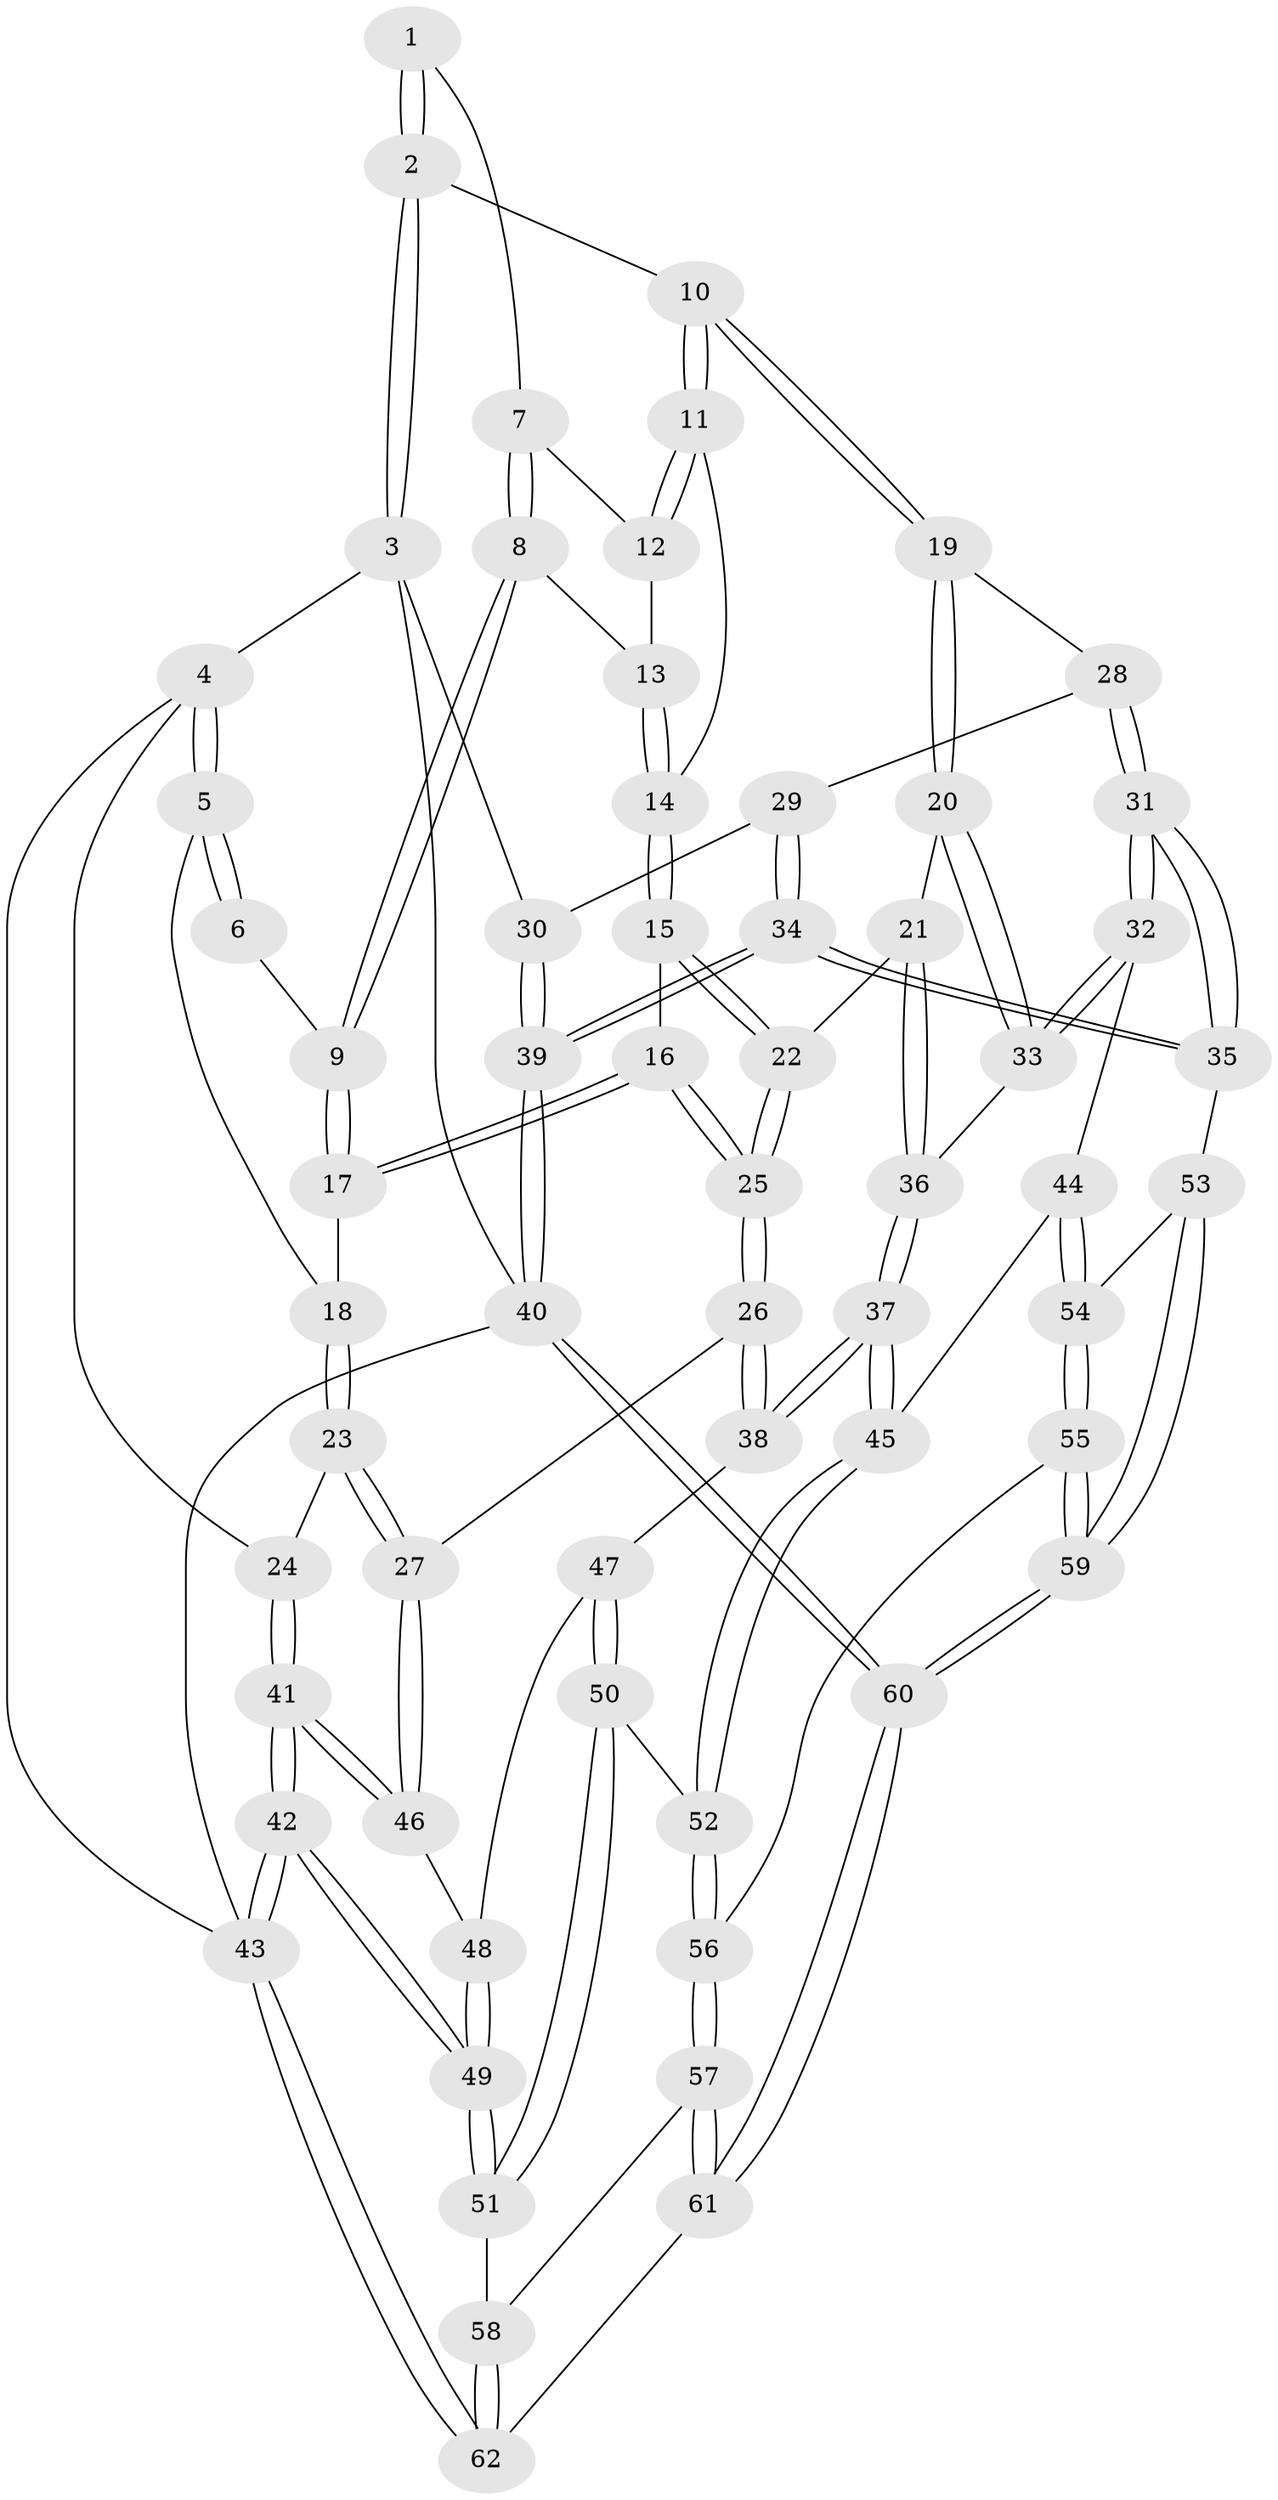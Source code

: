 // Generated by graph-tools (version 1.1) at 2025/01/03/09/25 05:01:59]
// undirected, 62 vertices, 152 edges
graph export_dot {
graph [start="1"]
  node [color=gray90,style=filled];
  1 [pos="+0.543224084538183+0"];
  2 [pos="+0.7028968393831475+0"];
  3 [pos="+1+0"];
  4 [pos="+0+0"];
  5 [pos="+0+0"];
  6 [pos="+0.3679475119211626+0"];
  7 [pos="+0.5232077495429488+0"];
  8 [pos="+0.4471460674793633+0.10854859358108745"];
  9 [pos="+0.3837164888348346+0.1232951825418441"];
  10 [pos="+0.7082193389001391+0.16667170812023696"];
  11 [pos="+0.6343902663551899+0.1578589065232394"];
  12 [pos="+0.5590274574611361+0.07049835027668745"];
  13 [pos="+0.4809977621816661+0.13217270139382528"];
  14 [pos="+0.5215378617334654+0.17748490277010218"];
  15 [pos="+0.49803291145977624+0.24127030555431356"];
  16 [pos="+0.3185400799705034+0.196054431877191"];
  17 [pos="+0.31526634624555616+0.1620563580088536"];
  18 [pos="+0.13837170385588723+0.007685343575014082"];
  19 [pos="+0.7122902517104825+0.17233492958576083"];
  20 [pos="+0.6678078327855963+0.24685398215731247"];
  21 [pos="+0.5174581274701826+0.30911826363425937"];
  22 [pos="+0.5032708752015697+0.28590505415759715"];
  23 [pos="+0.157891552118089+0.3563044770614934"];
  24 [pos="+0+0.03146316329459924"];
  25 [pos="+0.300673613773971+0.3003483560913581"];
  26 [pos="+0.3004293381852996+0.30088667654798473"];
  27 [pos="+0.1592042813646352+0.3582820604886101"];
  28 [pos="+0.7438950912198954+0.18433758991752522"];
  29 [pos="+0.8235297036861339+0.1886062141853201"];
  30 [pos="+1+0"];
  31 [pos="+0.7890126825762054+0.4964199111166499"];
  32 [pos="+0.7602271262557615+0.49126178651024555"];
  33 [pos="+0.6602213108390605+0.34097381460502246"];
  34 [pos="+1+0.5102785337959833"];
  35 [pos="+0.9202066276708761+0.5562581820049088"];
  36 [pos="+0.5196491668448671+0.3869905649624773"];
  37 [pos="+0.5029738914112045+0.4358870165236628"];
  38 [pos="+0.3822045703513647+0.41277593935507767"];
  39 [pos="+1+0.5102296741008149"];
  40 [pos="+1+1"];
  41 [pos="+0+0.8166005343199296"];
  42 [pos="+0+0.8245123482142416"];
  43 [pos="+0+1"];
  44 [pos="+0.5577637173266965+0.5247031575979401"];
  45 [pos="+0.5499920244703401+0.5250643417881908"];
  46 [pos="+0.1529007215614269+0.3757508240502483"];
  47 [pos="+0.32691370041762197+0.4917492693128124"];
  48 [pos="+0.3047161542473224+0.49488369944337096"];
  49 [pos="+0+0.8058155321954338"];
  50 [pos="+0.36872798635586407+0.5769891984051777"];
  51 [pos="+0+0.8041851492076755"];
  52 [pos="+0.493877877782641+0.6234824536980591"];
  53 [pos="+0.880024737768047+0.6169614244406505"];
  54 [pos="+0.713146731004901+0.713973631266826"];
  55 [pos="+0.6647630172147748+0.7553944248368428"];
  56 [pos="+0.49056759508097103+0.7513657600588931"];
  57 [pos="+0.47091723489965936+0.7775591263824166"];
  58 [pos="+0.3483373533451127+0.8091566466191285"];
  59 [pos="+0.825449630269255+1"];
  60 [pos="+0.8348562014866232+1"];
  61 [pos="+0.628662529354807+1"];
  62 [pos="+0.4314733714241078+1"];
  1 -- 2;
  1 -- 2;
  1 -- 7;
  2 -- 3;
  2 -- 3;
  2 -- 10;
  3 -- 4;
  3 -- 30;
  3 -- 40;
  4 -- 5;
  4 -- 5;
  4 -- 24;
  4 -- 43;
  5 -- 6;
  5 -- 6;
  5 -- 18;
  6 -- 9;
  7 -- 8;
  7 -- 8;
  7 -- 12;
  8 -- 9;
  8 -- 9;
  8 -- 13;
  9 -- 17;
  9 -- 17;
  10 -- 11;
  10 -- 11;
  10 -- 19;
  10 -- 19;
  11 -- 12;
  11 -- 12;
  11 -- 14;
  12 -- 13;
  13 -- 14;
  13 -- 14;
  14 -- 15;
  14 -- 15;
  15 -- 16;
  15 -- 22;
  15 -- 22;
  16 -- 17;
  16 -- 17;
  16 -- 25;
  16 -- 25;
  17 -- 18;
  18 -- 23;
  18 -- 23;
  19 -- 20;
  19 -- 20;
  19 -- 28;
  20 -- 21;
  20 -- 33;
  20 -- 33;
  21 -- 22;
  21 -- 36;
  21 -- 36;
  22 -- 25;
  22 -- 25;
  23 -- 24;
  23 -- 27;
  23 -- 27;
  24 -- 41;
  24 -- 41;
  25 -- 26;
  25 -- 26;
  26 -- 27;
  26 -- 38;
  26 -- 38;
  27 -- 46;
  27 -- 46;
  28 -- 29;
  28 -- 31;
  28 -- 31;
  29 -- 30;
  29 -- 34;
  29 -- 34;
  30 -- 39;
  30 -- 39;
  31 -- 32;
  31 -- 32;
  31 -- 35;
  31 -- 35;
  32 -- 33;
  32 -- 33;
  32 -- 44;
  33 -- 36;
  34 -- 35;
  34 -- 35;
  34 -- 39;
  34 -- 39;
  35 -- 53;
  36 -- 37;
  36 -- 37;
  37 -- 38;
  37 -- 38;
  37 -- 45;
  37 -- 45;
  38 -- 47;
  39 -- 40;
  39 -- 40;
  40 -- 60;
  40 -- 60;
  40 -- 43;
  41 -- 42;
  41 -- 42;
  41 -- 46;
  41 -- 46;
  42 -- 43;
  42 -- 43;
  42 -- 49;
  42 -- 49;
  43 -- 62;
  43 -- 62;
  44 -- 45;
  44 -- 54;
  44 -- 54;
  45 -- 52;
  45 -- 52;
  46 -- 48;
  47 -- 48;
  47 -- 50;
  47 -- 50;
  48 -- 49;
  48 -- 49;
  49 -- 51;
  49 -- 51;
  50 -- 51;
  50 -- 51;
  50 -- 52;
  51 -- 58;
  52 -- 56;
  52 -- 56;
  53 -- 54;
  53 -- 59;
  53 -- 59;
  54 -- 55;
  54 -- 55;
  55 -- 56;
  55 -- 59;
  55 -- 59;
  56 -- 57;
  56 -- 57;
  57 -- 58;
  57 -- 61;
  57 -- 61;
  58 -- 62;
  58 -- 62;
  59 -- 60;
  59 -- 60;
  60 -- 61;
  60 -- 61;
  61 -- 62;
}
